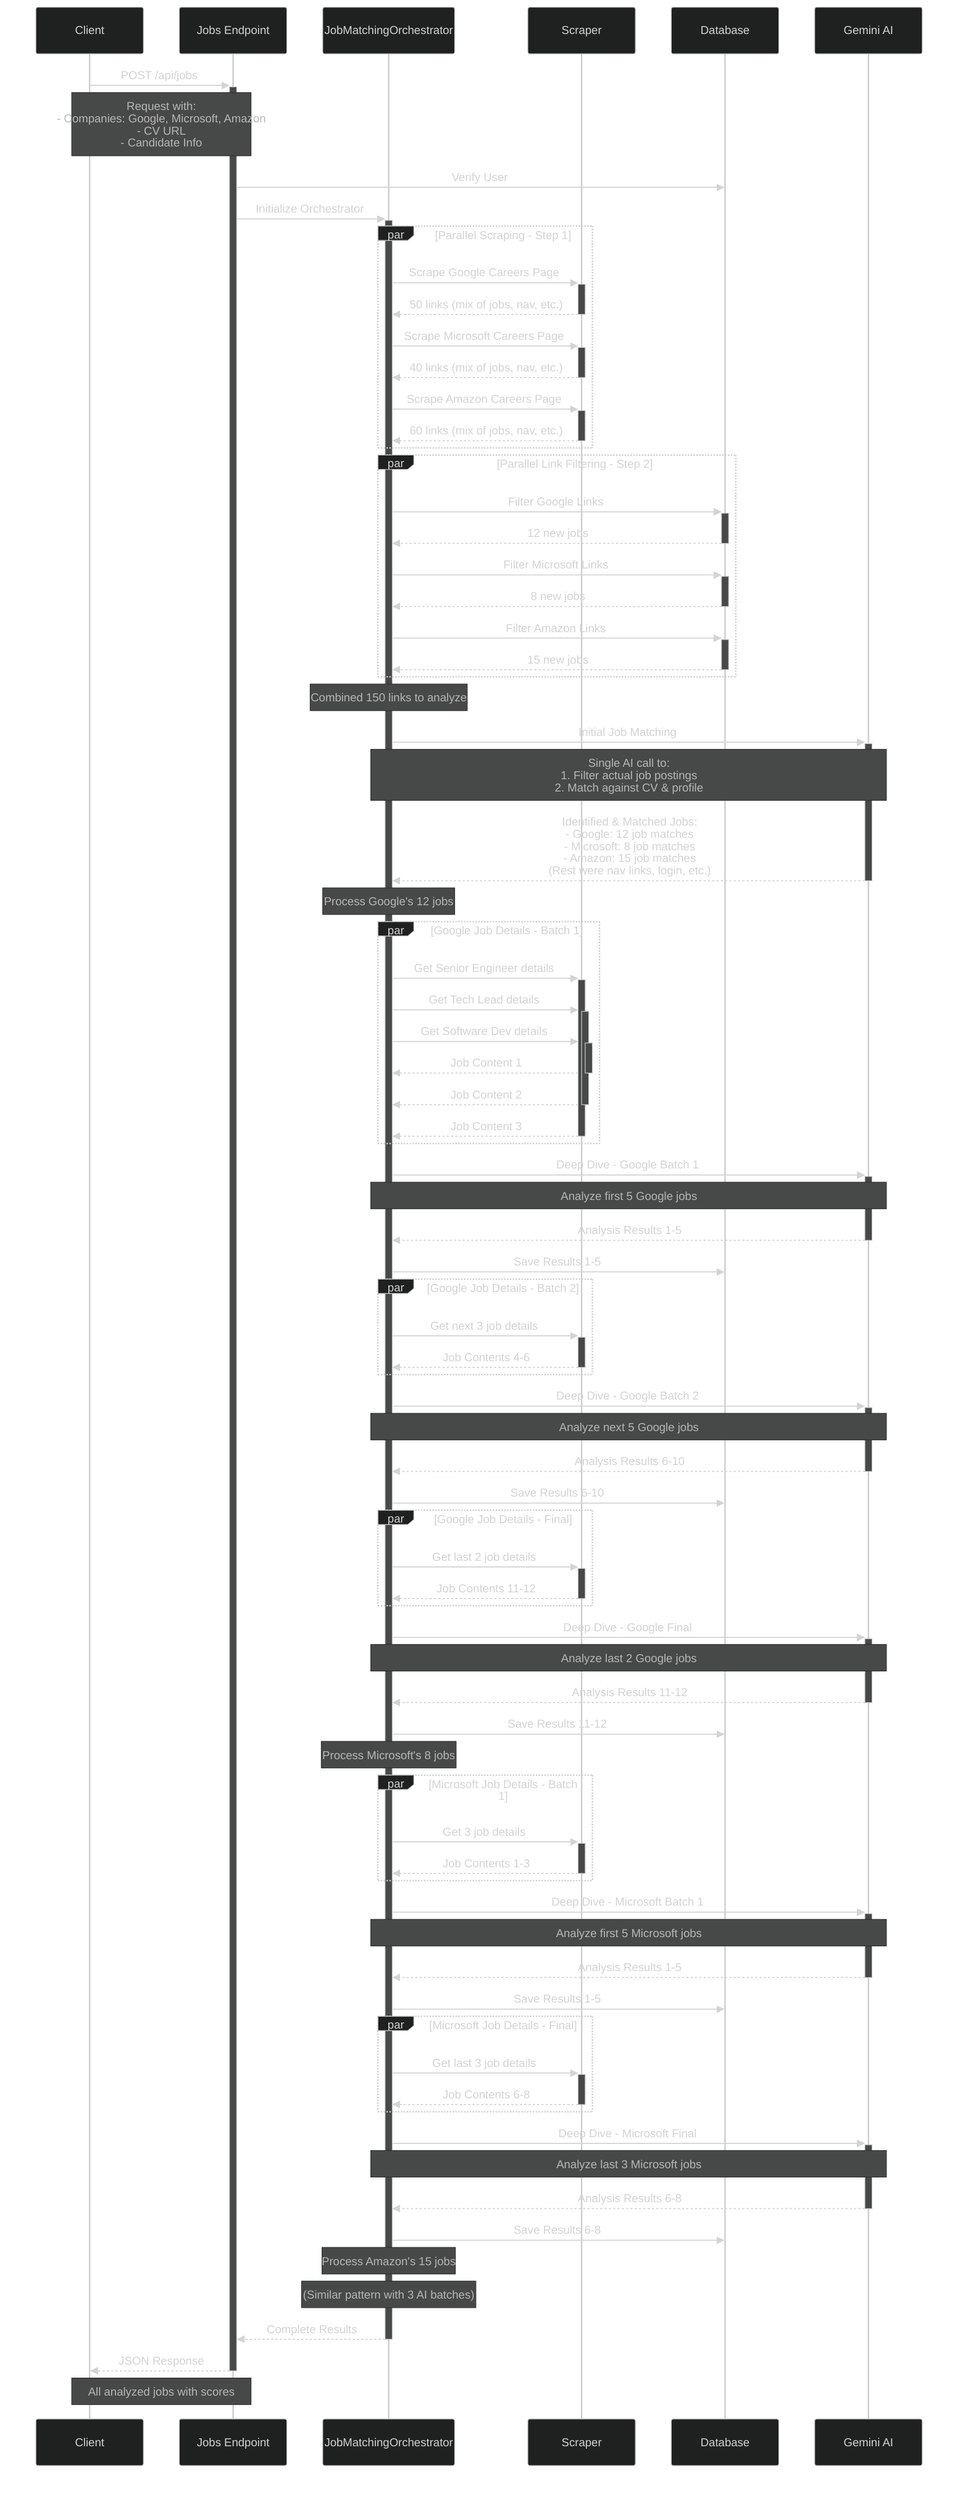 %%{init: {'theme': 'dark'}}%%
sequenceDiagram
    participant C as Client
    participant JE as Jobs Endpoint
    participant JMO as JobMatchingOrchestrator
    participant S as Scraper
    participant DB as Database
    participant AI as Gemini AI

    C->>+JE: POST /api/jobs
    Note over C,JE: Request with:<br/>- Companies: Google, Microsoft, Amazon<br/>- CV URL<br/>- Candidate Info

    JE->>DB: Verify User
    JE->>+JMO: Initialize Orchestrator

    par Parallel Scraping - Step 1
        JMO->>+S: Scrape Google Careers Page
        S-->>-JMO: 50 links (mix of jobs, nav, etc.)
        
        JMO->>+S: Scrape Microsoft Careers Page
        S-->>-JMO: 40 links (mix of jobs, nav, etc.)
        
        JMO->>+S: Scrape Amazon Careers Page
        S-->>-JMO: 60 links (mix of jobs, nav, etc.)
    end

    par Parallel Link Filtering - Step 2
        JMO->>+DB: Filter Google Links
        DB-->>-JMO: 12 new jobs
        
        JMO->>+DB: Filter Microsoft Links
        DB-->>-JMO: 8 new jobs
        
        JMO->>+DB: Filter Amazon Links
        DB-->>-JMO: 15 new jobs
    end

    Note over JMO: Combined 150 links to analyze

    JMO->>+AI: Initial Job Matching
    Note over JMO,AI: Single AI call to:<br/>1. Filter actual job postings<br/>2. Match against CV & profile
    AI-->>-JMO: Identified & Matched Jobs:<br/>- Google: 12 job matches<br/>- Microsoft: 8 job matches<br/>- Amazon: 15 job matches<br/>(Rest were nav links, login, etc.)

    Note over JMO: Process Google's 12 jobs

    par Google Job Details - Batch 1
        JMO->>+S: Get Senior Engineer details
        JMO->>+S: Get Tech Lead details
        JMO->>+S: Get Software Dev details
        S-->>-JMO: Job Content 1
        S-->>-JMO: Job Content 2
        S-->>-JMO: Job Content 3
    end

    JMO->>+AI: Deep Dive - Google Batch 1
    Note over JMO,AI: Analyze first 5 Google jobs
    AI-->>-JMO: Analysis Results 1-5
    JMO->>DB: Save Results 1-5

    par Google Job Details - Batch 2
        JMO->>+S: Get next 3 job details
        S-->>-JMO: Job Contents 4-6
    end

    JMO->>+AI: Deep Dive - Google Batch 2
    Note over JMO,AI: Analyze next 5 Google jobs
    AI-->>-JMO: Analysis Results 6-10
    JMO->>DB: Save Results 6-10

    par Google Job Details - Final
        JMO->>+S: Get last 2 job details
        S-->>-JMO: Job Contents 11-12
    end

    JMO->>+AI: Deep Dive - Google Final
    Note over JMO,AI: Analyze last 2 Google jobs
    AI-->>-JMO: Analysis Results 11-12
    JMO->>DB: Save Results 11-12

    Note over JMO: Process Microsoft's 8 jobs

    par Microsoft Job Details - Batch 1
        JMO->>+S: Get 3 job details
        S-->>-JMO: Job Contents 1-3
    end

    JMO->>+AI: Deep Dive - Microsoft Batch 1
    Note over JMO,AI: Analyze first 5 Microsoft jobs
    AI-->>-JMO: Analysis Results 1-5
    JMO->>DB: Save Results 1-5

    par Microsoft Job Details - Final
        JMO->>+S: Get last 3 job details
        S-->>-JMO: Job Contents 6-8
    end

    JMO->>+AI: Deep Dive - Microsoft Final
    Note over JMO,AI: Analyze last 3 Microsoft jobs
    AI-->>-JMO: Analysis Results 6-8
    JMO->>DB: Save Results 6-8

    Note over JMO: Process Amazon's 15 jobs
    Note over JMO: (Similar pattern with 3 AI batches)

    JMO-->>-JE: Complete Results
    JE-->>-C: JSON Response
    Note over C,JE: All analyzed jobs with scores